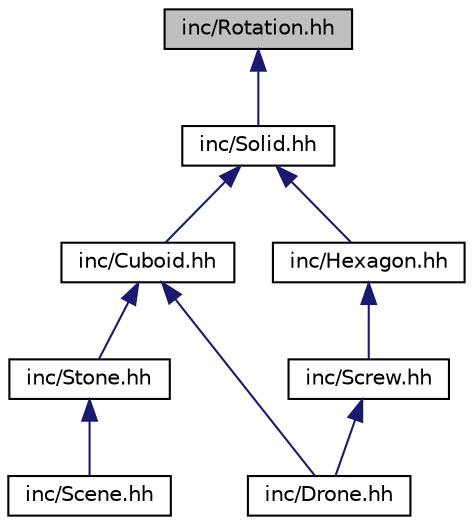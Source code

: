 digraph "inc/Rotation.hh"
{
 // LATEX_PDF_SIZE
  edge [fontname="Helvetica",fontsize="10",labelfontname="Helvetica",labelfontsize="10"];
  node [fontname="Helvetica",fontsize="10",shape=record];
  Node1 [label="inc/Rotation.hh",height=0.2,width=0.4,color="black", fillcolor="grey75", style="filled", fontcolor="black",tooltip=" "];
  Node1 -> Node2 [dir="back",color="midnightblue",fontsize="10",style="solid",fontname="Helvetica"];
  Node2 [label="inc/Solid.hh",height=0.2,width=0.4,color="black", fillcolor="white", style="filled",URL="$Solid_8hh.html",tooltip=" "];
  Node2 -> Node3 [dir="back",color="midnightblue",fontsize="10",style="solid",fontname="Helvetica"];
  Node3 [label="inc/Cuboid.hh",height=0.2,width=0.4,color="black", fillcolor="white", style="filled",URL="$Cuboid_8hh.html",tooltip=" "];
  Node3 -> Node4 [dir="back",color="midnightblue",fontsize="10",style="solid",fontname="Helvetica"];
  Node4 [label="inc/Drone.hh",height=0.2,width=0.4,color="black", fillcolor="white", style="filled",URL="$Drone_8hh.html",tooltip=" "];
  Node3 -> Node5 [dir="back",color="midnightblue",fontsize="10",style="solid",fontname="Helvetica"];
  Node5 [label="inc/Stone.hh",height=0.2,width=0.4,color="black", fillcolor="white", style="filled",URL="$Stone_8hh.html",tooltip=" "];
  Node5 -> Node6 [dir="back",color="midnightblue",fontsize="10",style="solid",fontname="Helvetica"];
  Node6 [label="inc/Scene.hh",height=0.2,width=0.4,color="black", fillcolor="white", style="filled",URL="$Scene_8hh.html",tooltip=" "];
  Node2 -> Node7 [dir="back",color="midnightblue",fontsize="10",style="solid",fontname="Helvetica"];
  Node7 [label="inc/Hexagon.hh",height=0.2,width=0.4,color="black", fillcolor="white", style="filled",URL="$Hexagon_8hh.html",tooltip=" "];
  Node7 -> Node8 [dir="back",color="midnightblue",fontsize="10",style="solid",fontname="Helvetica"];
  Node8 [label="inc/Screw.hh",height=0.2,width=0.4,color="black", fillcolor="white", style="filled",URL="$Screw_8hh.html",tooltip=" "];
  Node8 -> Node4 [dir="back",color="midnightblue",fontsize="10",style="solid",fontname="Helvetica"];
}
